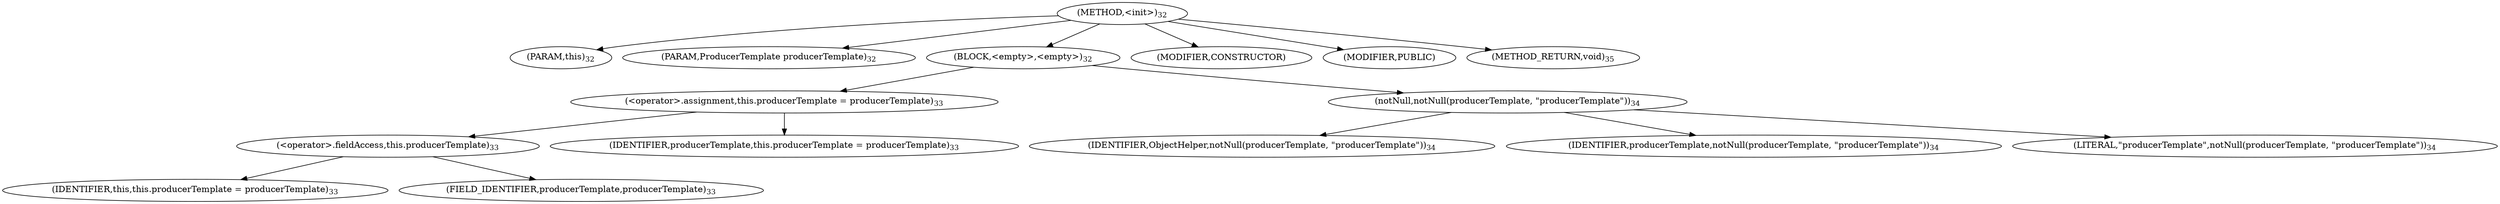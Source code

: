digraph "&lt;init&gt;" {  
"22" [label = <(METHOD,&lt;init&gt;)<SUB>32</SUB>> ]
"4" [label = <(PARAM,this)<SUB>32</SUB>> ]
"23" [label = <(PARAM,ProducerTemplate producerTemplate)<SUB>32</SUB>> ]
"24" [label = <(BLOCK,&lt;empty&gt;,&lt;empty&gt;)<SUB>32</SUB>> ]
"25" [label = <(&lt;operator&gt;.assignment,this.producerTemplate = producerTemplate)<SUB>33</SUB>> ]
"26" [label = <(&lt;operator&gt;.fieldAccess,this.producerTemplate)<SUB>33</SUB>> ]
"3" [label = <(IDENTIFIER,this,this.producerTemplate = producerTemplate)<SUB>33</SUB>> ]
"27" [label = <(FIELD_IDENTIFIER,producerTemplate,producerTemplate)<SUB>33</SUB>> ]
"28" [label = <(IDENTIFIER,producerTemplate,this.producerTemplate = producerTemplate)<SUB>33</SUB>> ]
"29" [label = <(notNull,notNull(producerTemplate, &quot;producerTemplate&quot;))<SUB>34</SUB>> ]
"30" [label = <(IDENTIFIER,ObjectHelper,notNull(producerTemplate, &quot;producerTemplate&quot;))<SUB>34</SUB>> ]
"31" [label = <(IDENTIFIER,producerTemplate,notNull(producerTemplate, &quot;producerTemplate&quot;))<SUB>34</SUB>> ]
"32" [label = <(LITERAL,&quot;producerTemplate&quot;,notNull(producerTemplate, &quot;producerTemplate&quot;))<SUB>34</SUB>> ]
"33" [label = <(MODIFIER,CONSTRUCTOR)> ]
"34" [label = <(MODIFIER,PUBLIC)> ]
"35" [label = <(METHOD_RETURN,void)<SUB>35</SUB>> ]
  "22" -> "4" 
  "22" -> "23" 
  "22" -> "24" 
  "22" -> "33" 
  "22" -> "34" 
  "22" -> "35" 
  "24" -> "25" 
  "24" -> "29" 
  "25" -> "26" 
  "25" -> "28" 
  "26" -> "3" 
  "26" -> "27" 
  "29" -> "30" 
  "29" -> "31" 
  "29" -> "32" 
}
